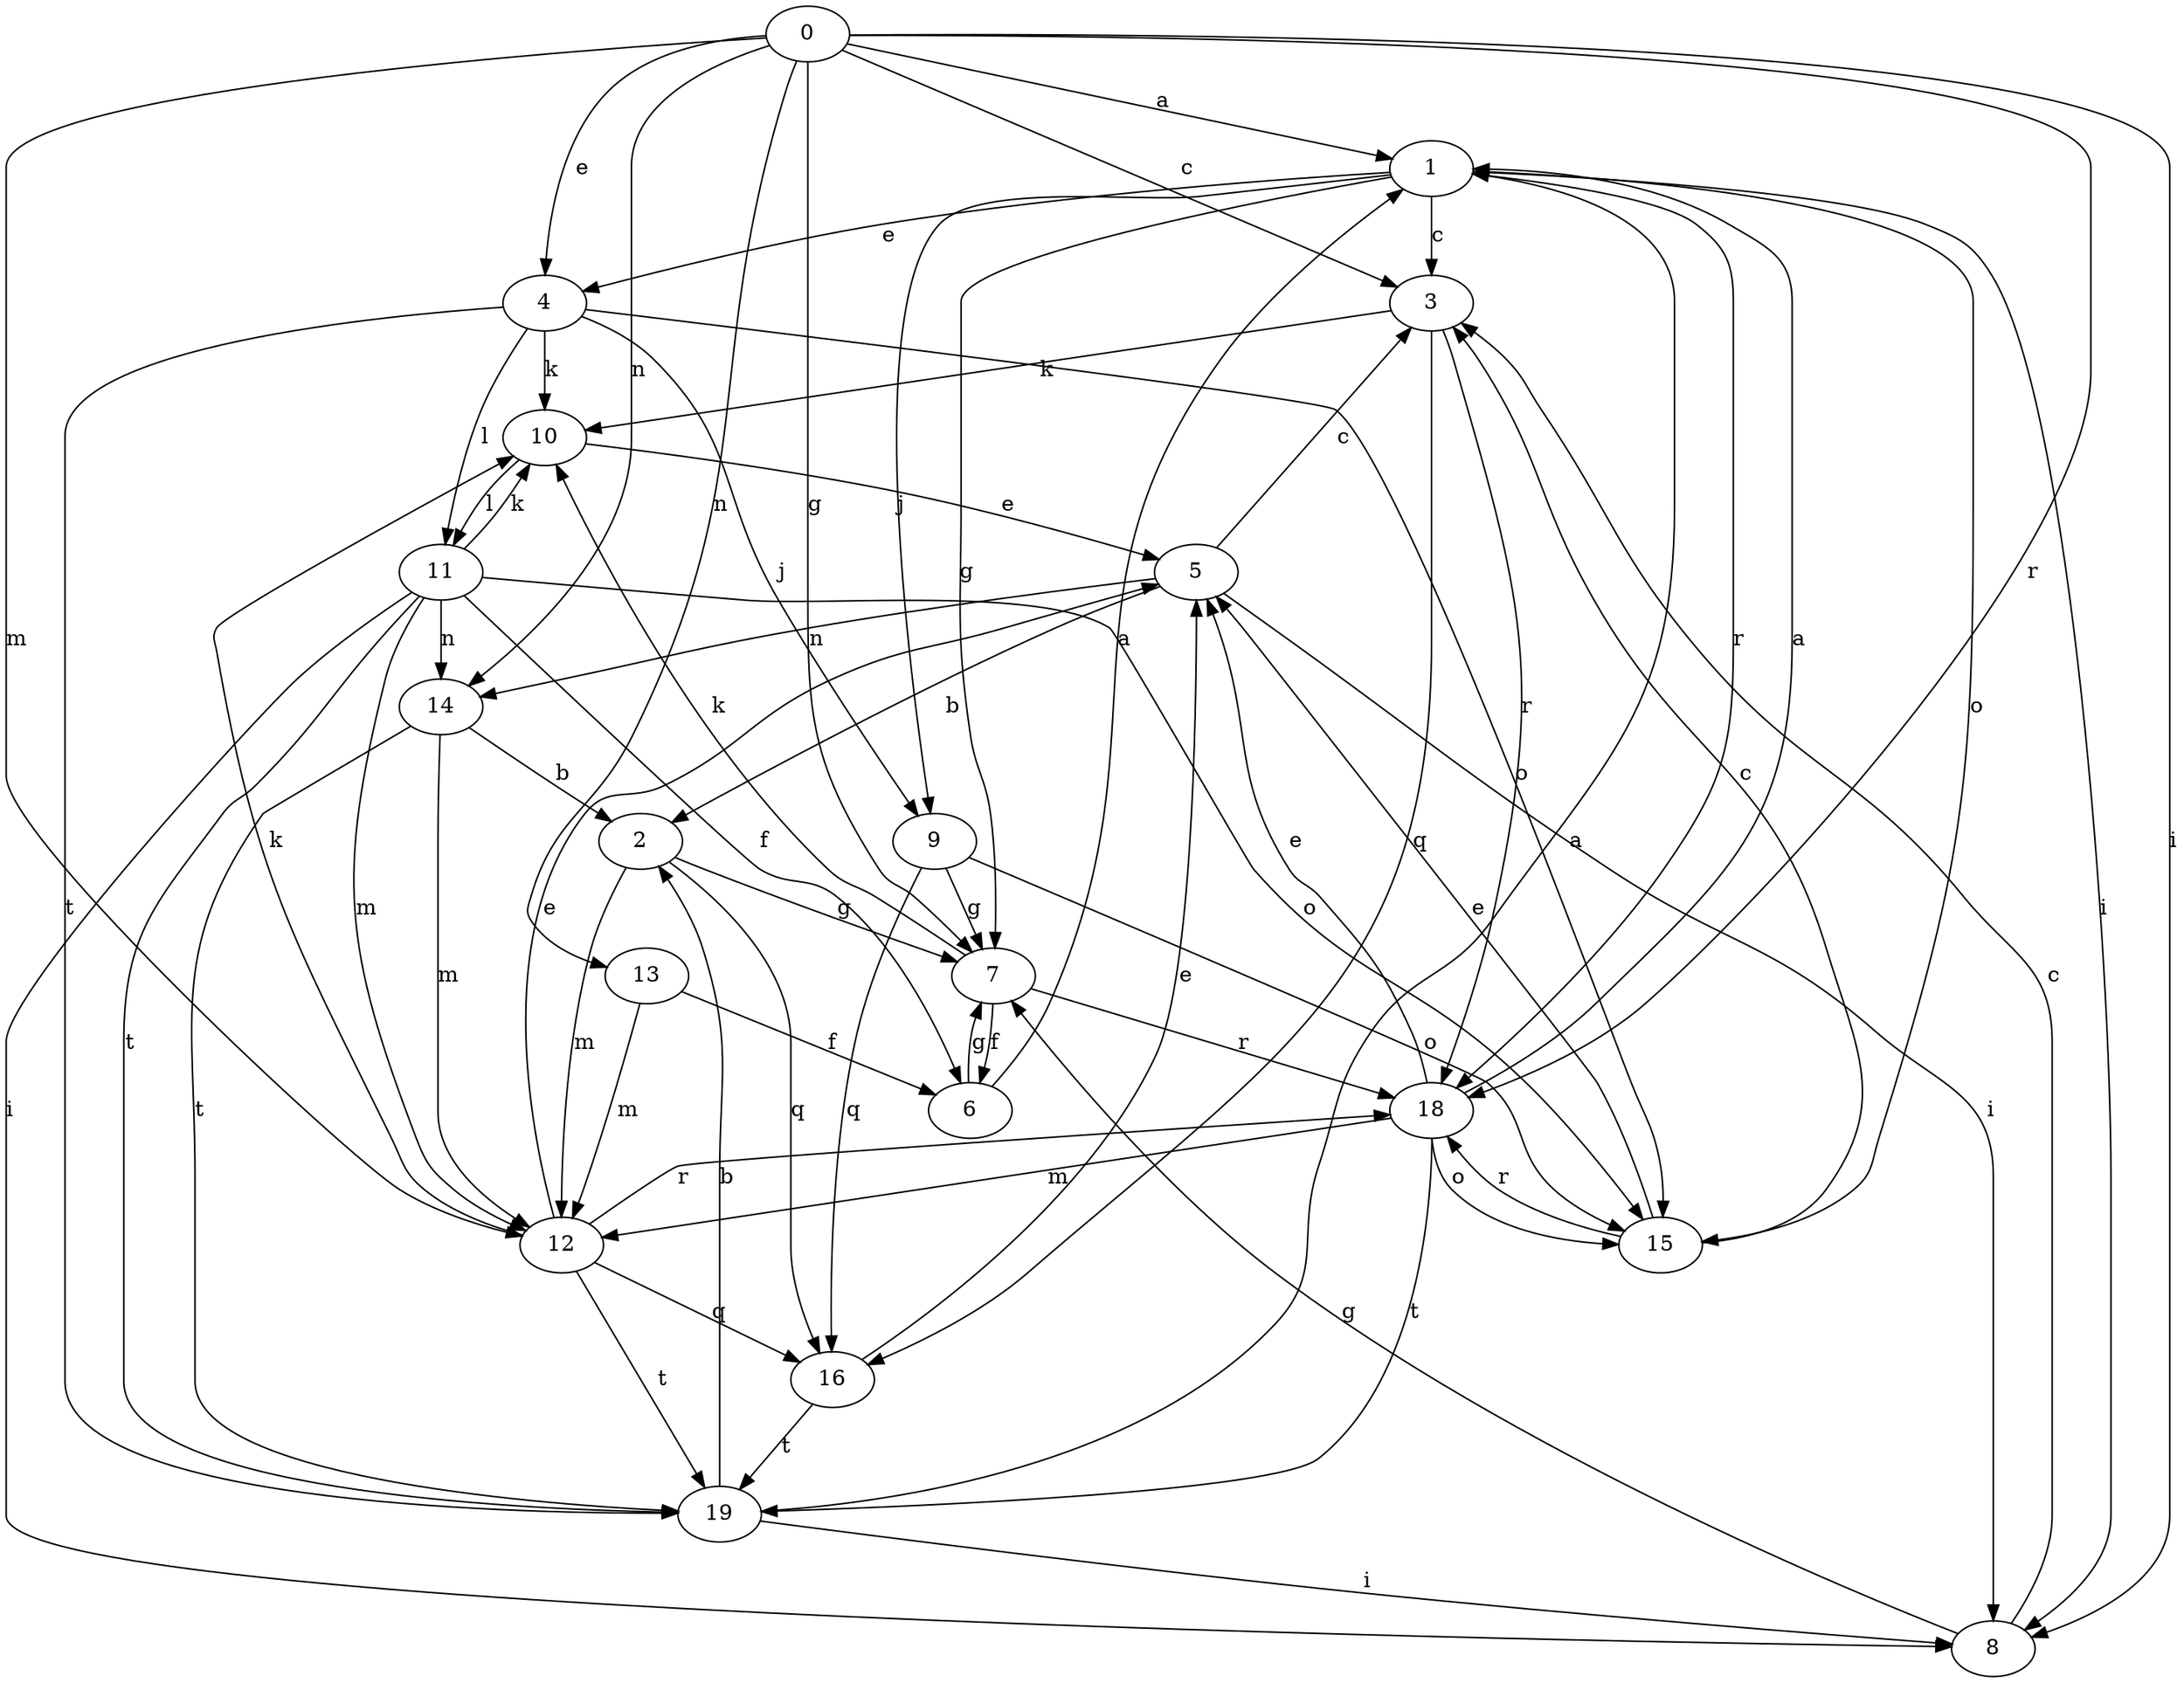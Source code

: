 strict digraph  {
0;
1;
2;
3;
4;
5;
6;
7;
8;
9;
10;
11;
12;
13;
14;
15;
16;
18;
19;
0 -> 1  [label=a];
0 -> 3  [label=c];
0 -> 4  [label=e];
0 -> 7  [label=g];
0 -> 8  [label=i];
0 -> 12  [label=m];
0 -> 13  [label=n];
0 -> 14  [label=n];
0 -> 18  [label=r];
1 -> 3  [label=c];
1 -> 4  [label=e];
1 -> 7  [label=g];
1 -> 8  [label=i];
1 -> 9  [label=j];
1 -> 15  [label=o];
1 -> 18  [label=r];
2 -> 7  [label=g];
2 -> 12  [label=m];
2 -> 16  [label=q];
3 -> 10  [label=k];
3 -> 16  [label=q];
3 -> 18  [label=r];
4 -> 9  [label=j];
4 -> 10  [label=k];
4 -> 11  [label=l];
4 -> 15  [label=o];
4 -> 19  [label=t];
5 -> 2  [label=b];
5 -> 3  [label=c];
5 -> 8  [label=i];
5 -> 14  [label=n];
6 -> 1  [label=a];
6 -> 7  [label=g];
7 -> 6  [label=f];
7 -> 10  [label=k];
7 -> 18  [label=r];
8 -> 3  [label=c];
8 -> 7  [label=g];
9 -> 7  [label=g];
9 -> 15  [label=o];
9 -> 16  [label=q];
10 -> 5  [label=e];
10 -> 11  [label=l];
11 -> 6  [label=f];
11 -> 8  [label=i];
11 -> 10  [label=k];
11 -> 12  [label=m];
11 -> 14  [label=n];
11 -> 15  [label=o];
11 -> 19  [label=t];
12 -> 5  [label=e];
12 -> 10  [label=k];
12 -> 16  [label=q];
12 -> 18  [label=r];
12 -> 19  [label=t];
13 -> 6  [label=f];
13 -> 12  [label=m];
14 -> 2  [label=b];
14 -> 12  [label=m];
14 -> 19  [label=t];
15 -> 3  [label=c];
15 -> 5  [label=e];
15 -> 18  [label=r];
16 -> 5  [label=e];
16 -> 19  [label=t];
18 -> 1  [label=a];
18 -> 5  [label=e];
18 -> 12  [label=m];
18 -> 15  [label=o];
18 -> 19  [label=t];
19 -> 1  [label=a];
19 -> 2  [label=b];
19 -> 8  [label=i];
}
